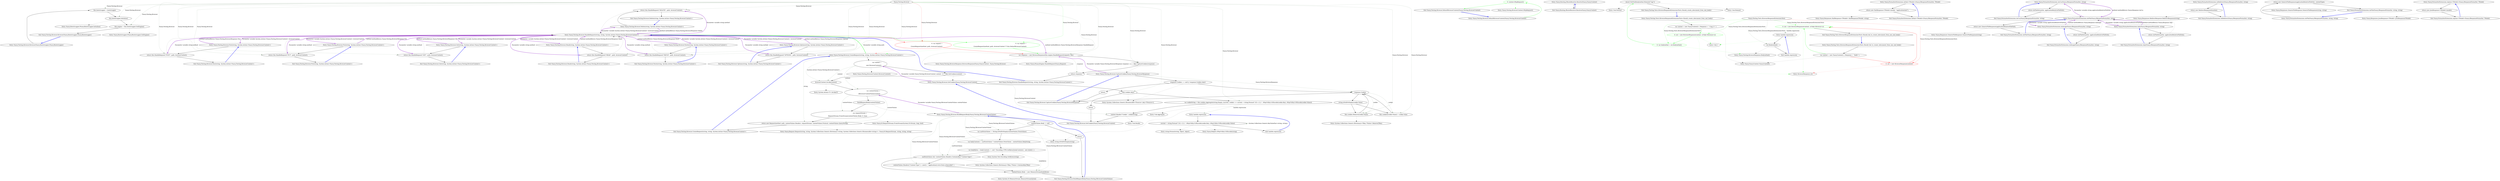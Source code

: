 digraph  {
n86 [label="Nancy.Testing.Browser", span=""];
n0 [cluster="Nancy.Testing.Browser.Browser(Nancy.Bootstrapper.INancyBootstrapper)", label="Entry Nancy.Testing.Browser.Browser(Nancy.Bootstrapper.INancyBootstrapper)", span="26-26"];
n1 [cluster="Nancy.Testing.Browser.Browser(Nancy.Bootstrapper.INancyBootstrapper)", label="this.bootstrapper = bootstrapper", span="28-28"];
n2 [cluster="Nancy.Testing.Browser.Browser(Nancy.Bootstrapper.INancyBootstrapper)", label="this.bootstrapper.Initialise()", span="29-29"];
n3 [cluster="Nancy.Testing.Browser.Browser(Nancy.Bootstrapper.INancyBootstrapper)", label="this.engine = this.bootstrapper.GetEngine()", span="30-30"];
n5 [cluster="Nancy.Bootstrapper.INancyBootstrapper.Initialise()", label="Entry Nancy.Bootstrapper.INancyBootstrapper.Initialise()", span="10-10"];
n4 [cluster="Nancy.Testing.Browser.Browser(Nancy.Bootstrapper.INancyBootstrapper)", label="Exit Nancy.Testing.Browser.Browser(Nancy.Bootstrapper.INancyBootstrapper)", span="26-26"];
n6 [cluster="Nancy.Bootstrapper.INancyBootstrapper.GetEngine()", label="Entry Nancy.Bootstrapper.INancyBootstrapper.GetEngine()", span="16-16"];
n7 [cluster="Nancy.Testing.Browser.Delete(string, System.Action<Nancy.Testing.BrowserContext>)", label="Entry Nancy.Testing.Browser.Delete(string, System.Action<Nancy.Testing.BrowserContext>)", span="39-39"];
n8 [cluster="Nancy.Testing.Browser.Delete(string, System.Action<Nancy.Testing.BrowserContext>)", label="return this.HandleRequest(''DELETE'', path, browserContext);", span="41-41"];
n9 [cluster="Nancy.Testing.Browser.Delete(string, System.Action<Nancy.Testing.BrowserContext>)", label="Exit Nancy.Testing.Browser.Delete(string, System.Action<Nancy.Testing.BrowserContext>)", span="39-39"];
n10 [cluster="Nancy.Testing.Browser.HandleRequest(string, string, System.Action<Nancy.Testing.BrowserContext>)", label="Entry Nancy.Testing.Browser.HandleRequest(string, string, System.Action<Nancy.Testing.BrowserContext>)", span="110-110"];
n11 [cluster="Nancy.Testing.Browser.Get(string, System.Action<Nancy.Testing.BrowserContext>)", label="Entry Nancy.Testing.Browser.Get(string, System.Action<Nancy.Testing.BrowserContext>)", span="50-50"];
n12 [cluster="Nancy.Testing.Browser.Get(string, System.Action<Nancy.Testing.BrowserContext>)", label="return this.HandleRequest(''GET'', path, browserContext);", span="52-52"];
n13 [cluster="Nancy.Testing.Browser.Get(string, System.Action<Nancy.Testing.BrowserContext>)", label="Exit Nancy.Testing.Browser.Get(string, System.Action<Nancy.Testing.BrowserContext>)", span="50-50"];
n14 [cluster="Nancy.Testing.Browser.Head(string, System.Action<Nancy.Testing.BrowserContext>)", label="Entry Nancy.Testing.Browser.Head(string, System.Action<Nancy.Testing.BrowserContext>)", span="61-61"];
n15 [cluster="Nancy.Testing.Browser.Head(string, System.Action<Nancy.Testing.BrowserContext>)", label="return this.HandleRequest(''HEAD'', path, browserContext);", span="63-63"];
n16 [cluster="Nancy.Testing.Browser.Head(string, System.Action<Nancy.Testing.BrowserContext>)", label="Exit Nancy.Testing.Browser.Head(string, System.Action<Nancy.Testing.BrowserContext>)", span="61-61"];
n17 [cluster="Nancy.Testing.Browser.Options(string, System.Action<Nancy.Testing.BrowserContext>)", label="Entry Nancy.Testing.Browser.Options(string, System.Action<Nancy.Testing.BrowserContext>)", span="72-72"];
n18 [cluster="Nancy.Testing.Browser.Options(string, System.Action<Nancy.Testing.BrowserContext>)", label="return this.HandleRequest(''OPTIONS'', path, browserContext);", span="74-74"];
n19 [cluster="Nancy.Testing.Browser.Options(string, System.Action<Nancy.Testing.BrowserContext>)", label="Exit Nancy.Testing.Browser.Options(string, System.Action<Nancy.Testing.BrowserContext>)", span="72-72"];
n20 [cluster="Nancy.Testing.Browser.Patch(string, System.Action<Nancy.Testing.BrowserContext>)", label="Entry Nancy.Testing.Browser.Patch(string, System.Action<Nancy.Testing.BrowserContext>)", span="83-83"];
n21 [cluster="Nancy.Testing.Browser.Patch(string, System.Action<Nancy.Testing.BrowserContext>)", label="return this.HandleRequest(''PATCH'', path, browserContext);", span="85-85"];
n22 [cluster="Nancy.Testing.Browser.Patch(string, System.Action<Nancy.Testing.BrowserContext>)", label="Exit Nancy.Testing.Browser.Patch(string, System.Action<Nancy.Testing.BrowserContext>)", span="83-83"];
n23 [cluster="Nancy.Testing.Browser.Post(string, System.Action<Nancy.Testing.BrowserContext>)", label="Entry Nancy.Testing.Browser.Post(string, System.Action<Nancy.Testing.BrowserContext>)", span="94-94"];
n24 [cluster="Nancy.Testing.Browser.Post(string, System.Action<Nancy.Testing.BrowserContext>)", label="return this.HandleRequest(''POST'', path, browserContext);", span="96-96"];
n25 [cluster="Nancy.Testing.Browser.Post(string, System.Action<Nancy.Testing.BrowserContext>)", label="Exit Nancy.Testing.Browser.Post(string, System.Action<Nancy.Testing.BrowserContext>)", span="94-94"];
n26 [cluster="Nancy.Testing.Browser.Put(string, System.Action<Nancy.Testing.BrowserContext>)", label="Entry Nancy.Testing.Browser.Put(string, System.Action<Nancy.Testing.BrowserContext>)", span="105-105"];
n27 [cluster="Nancy.Testing.Browser.Put(string, System.Action<Nancy.Testing.BrowserContext>)", label="return this.HandleRequest(''PUT'', path, browserContext);", span="107-107"];
n28 [cluster="Nancy.Testing.Browser.Put(string, System.Action<Nancy.Testing.BrowserContext>)", label="Exit Nancy.Testing.Browser.Put(string, System.Action<Nancy.Testing.BrowserContext>)", span="105-105"];
n29 [cluster="Nancy.Testing.Browser.HandleRequest(string, string, System.Action<Nancy.Testing.BrowserContext>)", color=red, community=0, label="0: var request =\r\n                CreateRequest(method, path, browserContext)", span="112-113"];
n30 [cluster="Nancy.Testing.Browser.HandleRequest(string, string, System.Action<Nancy.Testing.BrowserContext>)", label="var response = new BrowserResponse(this.engine.HandleRequest(request), this)", span="115-115"];
n34 [cluster="Nancy.Testing.Browser.CreateRequest(string, string, System.Action<Nancy.Testing.BrowserContext>)", label="Entry Nancy.Testing.Browser.CreateRequest(string, string, System.Action<Nancy.Testing.BrowserContext>)", span="173-173"];
n31 [cluster="Nancy.Testing.Browser.HandleRequest(string, string, System.Action<Nancy.Testing.BrowserContext>)", label="this.CaptureCookies(response)", span="117-117"];
n35 [cluster="Nancy.Testing.BrowserResponse.BrowserResponse(Nancy.NancyContext, Nancy.Testing.Browser)", label="Entry Nancy.Testing.BrowserResponse.BrowserResponse(Nancy.NancyContext, Nancy.Testing.Browser)", span="22-22"];
n36 [cluster="Nancy.INancyEngine.HandleRequest(Nancy.Request)", label="Entry Nancy.INancyEngine.HandleRequest(Nancy.Request)", span="46-46"];
n32 [cluster="Nancy.Testing.Browser.HandleRequest(string, string, System.Action<Nancy.Testing.BrowserContext>)", label="return response;", span="119-119"];
n37 [cluster="Nancy.Testing.Browser.CaptureCookies(Nancy.Testing.BrowserResponse)", label="Entry Nancy.Testing.Browser.CaptureCookies(Nancy.Testing.BrowserResponse)", span="134-134"];
n33 [cluster="Nancy.Testing.Browser.HandleRequest(string, string, System.Action<Nancy.Testing.BrowserContext>)", label="Exit Nancy.Testing.Browser.HandleRequest(string, string, System.Action<Nancy.Testing.BrowserContext>)", span="110-110"];
n38 [cluster="Nancy.Testing.Browser.SetCookies(Nancy.Testing.BrowserContext)", label="Entry Nancy.Testing.Browser.SetCookies(Nancy.Testing.BrowserContext)", span="122-122"];
n39 [cluster="Nancy.Testing.Browser.SetCookies(Nancy.Testing.BrowserContext)", label="!this.cookies.Any()", span="124-124"];
n42 [cluster="Nancy.Testing.Browser.SetCookies(Nancy.Testing.BrowserContext)", label="context.Header(''Cookie'', cookieString)", span="131-131"];
n40 [cluster="Nancy.Testing.Browser.SetCookies(Nancy.Testing.BrowserContext)", label="return;", span="126-126"];
n41 [cluster="Nancy.Testing.Browser.SetCookies(Nancy.Testing.BrowserContext)", label="var cookieString = this.cookies.Aggregate(string.Empty, (current, cookie) => current + string.Format(''{0}={1};'', HttpUtility.UrlEncode(cookie.Key), HttpUtility.UrlEncode(cookie.Value)))", span="129-129"];
n44 [cluster="System.Collections.Generic.IEnumerable<TSource>.Any<TSource>()", label="Entry System.Collections.Generic.IEnumerable<TSource>.Any<TSource>()", span="0-0"];
n45 [cluster="Unk.Aggregate", label="Entry Unk.Aggregate", span=""];
n47 [cluster="lambda expression", label="Entry lambda expression", span="129-129"];
n43 [cluster="Nancy.Testing.Browser.SetCookies(Nancy.Testing.BrowserContext)", label="Exit Nancy.Testing.Browser.SetCookies(Nancy.Testing.BrowserContext)", span="122-122"];
n46 [cluster="Unk.Header", label="Entry Unk.Header", span=""];
n48 [cluster="lambda expression", label="current + string.Format(''{0}={1};'', HttpUtility.UrlEncode(cookie.Key), HttpUtility.UrlEncode(cookie.Value))", span="129-129"];
n49 [cluster="lambda expression", label="Exit lambda expression", span="129-129"];
n50 [cluster="Nancy.Helpers.HttpUtility.UrlEncode(string)", label="Entry Nancy.Helpers.HttpUtility.UrlEncode(string)", span="373-373"];
n51 [cluster="string.Format(string, object, object)", label="Entry string.Format(string, object, object)", span="0-0"];
n52 [cluster="Nancy.Testing.Browser.CaptureCookies(Nancy.Testing.BrowserResponse)", label="response.Cookies == null || !response.Cookies.Any()", span="136-136"];
n54 [cluster="Nancy.Testing.Browser.CaptureCookies(Nancy.Testing.BrowserResponse)", label="response.Cookies", span="141-141"];
n53 [cluster="Nancy.Testing.Browser.CaptureCookies(Nancy.Testing.BrowserResponse)", label="return;", span="138-138"];
n55 [cluster="Nancy.Testing.Browser.CaptureCookies(Nancy.Testing.BrowserResponse)", label="string.IsNullOrEmpty(cookie.Value)", span="143-143"];
n58 [cluster="Nancy.Testing.Browser.CaptureCookies(Nancy.Testing.BrowserResponse)", label="Exit Nancy.Testing.Browser.CaptureCookies(Nancy.Testing.BrowserResponse)", span="134-134"];
n56 [cluster="Nancy.Testing.Browser.CaptureCookies(Nancy.Testing.BrowserResponse)", label="this.cookies.Remove(cookie.Name)", span="145-145"];
n57 [cluster="Nancy.Testing.Browser.CaptureCookies(Nancy.Testing.BrowserResponse)", label="this.cookies[cookie.Name] = cookie.Value", span="149-149"];
n59 [cluster="string.IsNullOrEmpty(string)", label="Entry string.IsNullOrEmpty(string)", span="0-0"];
n60 [cluster="System.Collections.Generic.IDictionary<TKey, TValue>.Remove(TKey)", label="Entry System.Collections.Generic.IDictionary<TKey, TValue>.Remove(TKey)", span="0-0"];
n61 [cluster="Nancy.Testing.Browser.BuildRequestBody(Nancy.Testing.IBrowserContextValues)", label="Entry Nancy.Testing.Browser.BuildRequestBody(Nancy.Testing.IBrowserContextValues)", span="154-154"];
n62 [cluster="Nancy.Testing.Browser.BuildRequestBody(Nancy.Testing.IBrowserContextValues)", label="contextValues.Body != null", span="156-156"];
n64 [cluster="Nancy.Testing.Browser.BuildRequestBody(Nancy.Testing.IBrowserContextValues)", label="var useFormValues = !String.IsNullOrEmpty(contextValues.FormValues)", span="161-161"];
n65 [cluster="Nancy.Testing.Browser.BuildRequestBody(Nancy.Testing.IBrowserContextValues)", label="var bodyContents = useFormValues ? contextValues.FormValues : contextValues.BodyString", span="162-162"];
n67 [cluster="Nancy.Testing.Browser.BuildRequestBody(Nancy.Testing.IBrowserContextValues)", label="useFormValues && !contextValues.Headers.ContainsKey(''Content-Type'')", span="165-165"];
n68 [cluster="Nancy.Testing.Browser.BuildRequestBody(Nancy.Testing.IBrowserContextValues)", label="contextValues.Headers[''Content-Type''] = new[] { ''application/x-www-form-urlencoded'' }", span="167-167"];
n69 [cluster="Nancy.Testing.Browser.BuildRequestBody(Nancy.Testing.IBrowserContextValues)", label="contextValues.Body = new MemoryStream(bodyBytes)", span="170-170"];
n63 [cluster="Nancy.Testing.Browser.BuildRequestBody(Nancy.Testing.IBrowserContextValues)", label="return;", span="158-158"];
n66 [cluster="Nancy.Testing.Browser.BuildRequestBody(Nancy.Testing.IBrowserContextValues)", label="var bodyBytes = bodyContents != null ? Encoding.UTF8.GetBytes(bodyContents) : new byte[] { }", span="163-163"];
n71 [cluster="System.Text.Encoding.GetBytes(string)", label="Entry System.Text.Encoding.GetBytes(string)", span="0-0"];
n72 [cluster="System.Collections.Generic.IDictionary<TKey, TValue>.ContainsKey(TKey)", label="Entry System.Collections.Generic.IDictionary<TKey, TValue>.ContainsKey(TKey)", span="0-0"];
n70 [cluster="Nancy.Testing.Browser.BuildRequestBody(Nancy.Testing.IBrowserContextValues)", label="Exit Nancy.Testing.Browser.BuildRequestBody(Nancy.Testing.IBrowserContextValues)", span="154-154"];
n73 [cluster="System.IO.MemoryStream.MemoryStream(byte[])", label="Entry System.IO.MemoryStream.MemoryStream(byte[])", span="0-0"];
n74 [cluster="Nancy.Testing.Browser.CreateRequest(string, string, System.Action<Nancy.Testing.BrowserContext>)", label="var context =\r\n                new BrowserContext()", span="175-176"];
n76 [cluster="Nancy.Testing.Browser.CreateRequest(string, string, System.Action<Nancy.Testing.BrowserContext>)", label="browserContext.Invoke(context)", span="180-180"];
n80 [cluster="Nancy.Testing.Browser.CreateRequest(string, string, System.Action<Nancy.Testing.BrowserContext>)", label="return new Request(method, path, contextValues.Headers, requestStream, contextValues.Protocol, contextValues.QueryString);", span="190-190"];
n75 [cluster="Nancy.Testing.Browser.CreateRequest(string, string, System.Action<Nancy.Testing.BrowserContext>)", label="this.SetCookies(context)", span="178-178"];
n82 [cluster="Nancy.Testing.BrowserContext.BrowserContext()", label="Entry Nancy.Testing.BrowserContext.BrowserContext()", span="14-14"];
n77 [cluster="Nancy.Testing.Browser.CreateRequest(string, string, System.Action<Nancy.Testing.BrowserContext>)", label="var contextValues =\r\n                (IBrowserContextValues)context", span="182-183"];
n83 [cluster="System.Action<T>.Invoke(T)", label="Entry System.Action<T>.Invoke(T)", span="0-0"];
n78 [cluster="Nancy.Testing.Browser.CreateRequest(string, string, System.Action<Nancy.Testing.BrowserContext>)", label="BuildRequestBody(contextValues)", span="185-185"];
n79 [cluster="Nancy.Testing.Browser.CreateRequest(string, string, System.Action<Nancy.Testing.BrowserContext>)", label="var requestStream =\r\n                RequestStream.FromStream(contextValues.Body, 0, true)", span="187-188"];
n84 [cluster="Nancy.IO.RequestStream.FromStream(System.IO.Stream, long, bool)", label="Entry Nancy.IO.RequestStream.FromStream(System.IO.Stream, long, bool)", span="224-224"];
n81 [cluster="Nancy.Testing.Browser.CreateRequest(string, string, System.Action<Nancy.Testing.BrowserContext>)", label="Exit Nancy.Testing.Browser.CreateRequest(string, string, System.Action<Nancy.Testing.BrowserContext>)", span="173-173"];
n85 [cluster="Nancy.Request.Request(string, string, System.Collections.Generic.IDictionary<string, System.Collections.Generic.IEnumerable<string>>, Nancy.IO.RequestStream, string, string, string)", label="Entry Nancy.Request.Request(string, string, System.Collections.Generic.IDictionary<string, System.Collections.Generic.IEnumerable<string>>, Nancy.IO.RequestStream, string, string, string)", span="41-41"];
d29 [cluster="Nancy.Testing.Browser.HandleRequest(string, string, System.Action<Nancy.Testing.BrowserContext>)", color=green, community=0, label="0: var request =\r\n                CreateRequest(method, path, browserContext ?? this.DefaultBrowserContext)", span="112-113"];
d39 [cluster="Nancy.Testing.Browser.DefaultBrowserContext(Nancy.Testing.BrowserContext)", color=green, community=0, label="0: context.HttpRequest()", span="124-124"];
d38 [cluster="Nancy.Testing.Browser.DefaultBrowserContext(Nancy.Testing.BrowserContext)", label="Entry Nancy.Testing.Browser.DefaultBrowserContext(Nancy.Testing.BrowserContext)", span="122-122"];
d40 [cluster="Nancy.Testing.Browser.DefaultBrowserContext(Nancy.Testing.BrowserContext)", label="Exit Nancy.Testing.Browser.DefaultBrowserContext(Nancy.Testing.BrowserContext)", span="122-122"];
d41 [cluster="Nancy.Testing.BrowserContext.HttpRequest()", label="Entry Nancy.Testing.BrowserContext.HttpRequest()", span="116-116"];
m0_0 [cluster="Nancy.Routing.IRouteResolver.Resolve(Nancy.NancyContext)", file="BrowserFixture.cs", label="Entry Nancy.Routing.IRouteResolver.Resolve(Nancy.NancyContext)", span="15-15"];
m0_1 [cluster="Nancy.Routing.IRouteResolver.Resolve(Nancy.NancyContext)", file="BrowserFixture.cs", label="Exit Nancy.Routing.IRouteResolver.Resolve(Nancy.NancyContext)", span="15-15"];
m1_10 [cluster="Unk.NotNull", file="BrowserResponseExtensionsTests.cs", label="Entry Unk.NotNull", span=""];
m1_16 [cluster="Unk.>", file="BrowserResponseExtensionsTests.cs", label="Entry Unk.>", span=""];
m1_9 [cluster="Unk.Element", file="BrowserResponseExtensionsTests.cs", label="Entry Unk.Element", span=""];
m1_8 [cluster="Nancy.Testing.BrowserResponse.BodyAsXml()", file="BrowserResponseExtensionsTests.cs", label="Entry Nancy.Testing.BrowserResponse.BodyAsXml()", span="30-30"];
m1_0 [cluster="Nancy.Testing.Tests.BrowserResponseExtensionsTests.Should_create_xdocument_from_xml_body()", file="BrowserResponseExtensionsTests.cs", label="Entry Nancy.Testing.Tests.BrowserResponseExtensionsTests.Should_create_xdocument_from_xml_body()", span="10-10"];
m1_1 [cluster="Nancy.Testing.Tests.BrowserResponseExtensionsTests.Should_create_xdocument_from_xml_body()", file="BrowserResponseExtensionsTests.cs", label="var context = new NancyContext() { Response = ''<tag />'' }", span="12-12"];
m1_2 [cluster="Nancy.Testing.Tests.BrowserResponseExtensionsTests.Should_create_xdocument_from_xml_body()", color=green, community=0, file="BrowserResponseExtensionsTests.cs", label="0: sut = new BrowserResponse(context, A.Fake<Browser>())", span="14-14"];
m1_3 [cluster="Nancy.Testing.Tests.BrowserResponseExtensionsTests.Should_create_xdocument_from_xml_body()", color=green, community=0, file="BrowserResponseExtensionsTests.cs", label="0: var bodyAsXml = sut.BodyAsXml()", span="15-15"];
m1_4 [cluster="Nancy.Testing.Tests.BrowserResponseExtensionsTests.Should_create_xdocument_from_xml_body()", file="BrowserResponseExtensionsTests.cs", label="Assert.NotNull(bodyAsXml.Element(''tag''))", span="15-15"];
m1_5 [cluster="Nancy.Testing.Tests.BrowserResponseExtensionsTests.Should_create_xdocument_from_xml_body()", file="BrowserResponseExtensionsTests.cs", label="Exit Nancy.Testing.Tests.BrowserResponseExtensionsTests.Should_create_xdocument_from_xml_body()", span="10-10"];
m1_6 [cluster="Nancy.NancyContext.NancyContext()", file="BrowserResponseExtensionsTests.cs", label="Entry Nancy.NancyContext.NancyContext()", span="16-16"];
m1_7 [cluster="BrowserResponse.cstr", file="BrowserResponseExtensionsTests.cs", label="Entry BrowserResponse.cstr", span=""];
m1_17 [cluster="lambda expression", file="BrowserResponseExtensionsTests.cs", label="Entry lambda expression", span="24-24"];
m1_18 [cluster="lambda expression", file="BrowserResponseExtensionsTests.cs", label="sut.BodyAsXml()", span="24-24"];
m1_19 [cluster="lambda expression", file="BrowserResponseExtensionsTests.cs", label="Exit lambda expression", span="24-24"];
m1_11 [cluster="Nancy.Testing.Tests.BrowserResponseExtensionsTests.Should_fail_to_create_xdocument_from_non_xml_body()", file="BrowserResponseExtensionsTests.cs", label="Entry Nancy.Testing.Tests.BrowserResponseExtensionsTests.Should_fail_to_create_xdocument_from_non_xml_body()", span="19-19"];
m1_12 [cluster="Nancy.Testing.Tests.BrowserResponseExtensionsTests.Should_fail_to_create_xdocument_from_non_xml_body()", file="BrowserResponseExtensionsTests.cs", label="var context = new NancyContext() { Response = ''hello'' }", span="21-21"];
m1_13 [cluster="Nancy.Testing.Tests.BrowserResponseExtensionsTests.Should_fail_to_create_xdocument_from_non_xml_body()", color=red, community=0, file="BrowserResponseExtensionsTests.cs", label="0: sut = new BrowserResponse(context)", span="22-22"];
m1_14 [cluster="Nancy.Testing.Tests.BrowserResponseExtensionsTests.Should_fail_to_create_xdocument_from_non_xml_body()", color=green, community=0, file="BrowserResponseExtensionsTests.cs", label="0: sut = new BrowserResponse(context, A.Fake<Browser>())", span="24-24"];
m1_15 [cluster="Nancy.Testing.Tests.BrowserResponseExtensionsTests.Should_fail_to_create_xdocument_from_non_xml_body()", file="BrowserResponseExtensionsTests.cs", label="Exit Nancy.Testing.Tests.BrowserResponseExtensionsTests.Should_fail_to_create_xdocument_from_non_xml_body()", span="19-19"];
m1_20 [file="BrowserResponseExtensionsTests.cs", label="Nancy.Testing.Tests.BrowserResponseExtensionsTests", span=""];
m2_25 [cluster="Nancy.FormatterExtensions.AsXml<TModel>(Nancy.IResponseFormatter, TModel)", file="FormatterExtensions.cs", label="Entry Nancy.FormatterExtensions.AsXml<TModel>(Nancy.IResponseFormatter, TModel)", span="41-41"];
m2_26 [cluster="Nancy.FormatterExtensions.AsXml<TModel>(Nancy.IResponseFormatter, TModel)", file="FormatterExtensions.cs", label="return new XmlResponse<TModel>(model, ''application/xml'');", span="43-43"];
m2_27 [cluster="Nancy.FormatterExtensions.AsXml<TModel>(Nancy.IResponseFormatter, TModel)", file="FormatterExtensions.cs", label="Exit Nancy.FormatterExtensions.AsXml<TModel>(Nancy.IResponseFormatter, TModel)", span="41-41"];
m2_8 [cluster="Nancy.FormatterExtensions.AsCss(Nancy.IResponseFormatter, string)", file="FormatterExtensions.cs", label="Entry Nancy.FormatterExtensions.AsCss(Nancy.IResponseFormatter, string)", span="16-16"];
m2_9 [cluster="Nancy.FormatterExtensions.AsCss(Nancy.IResponseFormatter, string)", file="FormatterExtensions.cs", label="return AsFile(formatter, applicationRelativeFilePath);", span="18-18"];
m2_10 [cluster="Nancy.FormatterExtensions.AsCss(Nancy.IResponseFormatter, string)", file="FormatterExtensions.cs", label="Exit Nancy.FormatterExtensions.AsCss(Nancy.IResponseFormatter, string)", span="16-16"];
m2_4 [cluster="Nancy.FormatterExtensions.AsFile(Nancy.IResponseFormatter, string)", file="FormatterExtensions.cs", label="Entry Nancy.FormatterExtensions.AsFile(Nancy.IResponseFormatter, string)", span="11-11"];
m2_5 [cluster="Nancy.FormatterExtensions.AsFile(Nancy.IResponseFormatter, string)", file="FormatterExtensions.cs", label="return new GenericFileResponse(applicationRelativeFilePath);", span="13-13"];
m2_6 [cluster="Nancy.FormatterExtensions.AsFile(Nancy.IResponseFormatter, string)", file="FormatterExtensions.cs", label="Exit Nancy.FormatterExtensions.AsFile(Nancy.IResponseFormatter, string)", span="11-11"];
m2_28 [cluster="Nancy.Responses.XmlResponse<TModel>.XmlResponse(TModel, string)", file="FormatterExtensions.cs", label="Entry Nancy.Responses.XmlResponse<TModel>.XmlResponse(TModel, string)", span="8-8"];
m2_21 [cluster="Nancy.FormatterExtensions.AsRedirect(Nancy.IResponseFormatter, string)", file="FormatterExtensions.cs", label="Entry Nancy.FormatterExtensions.AsRedirect(Nancy.IResponseFormatter, string)", span="36-36"];
m2_22 [cluster="Nancy.FormatterExtensions.AsRedirect(Nancy.IResponseFormatter, string)", file="FormatterExtensions.cs", label="return new RedirectResponse(location);", span="38-38"];
m2_23 [cluster="Nancy.FormatterExtensions.AsRedirect(Nancy.IResponseFormatter, string)", file="FormatterExtensions.cs", label="Exit Nancy.FormatterExtensions.AsRedirect(Nancy.IResponseFormatter, string)", span="36-36"];
m2_3 [cluster="Nancy.Responses.GenericFileResponse.GenericFileResponse(string, string)", file="FormatterExtensions.cs", label="Entry Nancy.Responses.GenericFileResponse.GenericFileResponse(string, string)", span="30-30"];
m2_17 [cluster="Nancy.FormatterExtensions.AsJson<TModel>(Nancy.IResponseFormatter, TModel)", file="FormatterExtensions.cs", label="Entry Nancy.FormatterExtensions.AsJson<TModel>(Nancy.IResponseFormatter, TModel)", span="31-31"];
m2_18 [cluster="Nancy.FormatterExtensions.AsJson<TModel>(Nancy.IResponseFormatter, TModel)", file="FormatterExtensions.cs", label="return new JsonResponse<TModel>(model);", span="33-33"];
m2_19 [cluster="Nancy.FormatterExtensions.AsJson<TModel>(Nancy.IResponseFormatter, TModel)", file="FormatterExtensions.cs", label="Exit Nancy.FormatterExtensions.AsJson<TModel>(Nancy.IResponseFormatter, TModel)", span="31-31"];
m2_0 [cluster="Nancy.FormatterExtensions.AsFile(Nancy.IResponseFormatter, string, string)", file="FormatterExtensions.cs", label="Entry Nancy.FormatterExtensions.AsFile(Nancy.IResponseFormatter, string, string)", span="6-6"];
m2_1 [cluster="Nancy.FormatterExtensions.AsFile(Nancy.IResponseFormatter, string, string)", file="FormatterExtensions.cs", label="return new GenericFileResponse(applicationRelativeFilePath, contentType);", span="8-8"];
m2_2 [cluster="Nancy.FormatterExtensions.AsFile(Nancy.IResponseFormatter, string, string)", file="FormatterExtensions.cs", label="Exit Nancy.FormatterExtensions.AsFile(Nancy.IResponseFormatter, string, string)", span="6-6"];
m2_20 [cluster="Nancy.Responses.JsonResponse<TModel>.JsonResponse(TModel)", file="FormatterExtensions.cs", label="Entry Nancy.Responses.JsonResponse<TModel>.JsonResponse(TModel)", span="8-8"];
m2_11 [cluster="Nancy.FormatterExtensions.AsImage(Nancy.IResponseFormatter, string)", file="FormatterExtensions.cs", label="Entry Nancy.FormatterExtensions.AsImage(Nancy.IResponseFormatter, string)", span="21-21"];
m2_12 [cluster="Nancy.FormatterExtensions.AsImage(Nancy.IResponseFormatter, string)", file="FormatterExtensions.cs", label="return AsFile(formatter, applicationRelativeFilePath);", span="23-23"];
m2_13 [cluster="Nancy.FormatterExtensions.AsImage(Nancy.IResponseFormatter, string)", file="FormatterExtensions.cs", label="Exit Nancy.FormatterExtensions.AsImage(Nancy.IResponseFormatter, string)", span="21-21"];
m2_7 [cluster="Nancy.Responses.GenericFileResponse.GenericFileResponse(string)", file="FormatterExtensions.cs", label="Entry Nancy.Responses.GenericFileResponse.GenericFileResponse(string)", span="19-19"];
m2_24 [cluster="Nancy.Responses.RedirectResponse.RedirectResponse(string)", file="FormatterExtensions.cs", label="Entry Nancy.Responses.RedirectResponse.RedirectResponse(string)", span="15-15"];
m2_14 [cluster="Nancy.FormatterExtensions.AsJs(Nancy.IResponseFormatter, string)", file="FormatterExtensions.cs", label="Entry Nancy.FormatterExtensions.AsJs(Nancy.IResponseFormatter, string)", span="26-26"];
m2_15 [cluster="Nancy.FormatterExtensions.AsJs(Nancy.IResponseFormatter, string)", file="FormatterExtensions.cs", label="return AsFile(formatter, applicationRelativeFilePath);", span="28-28"];
m2_16 [cluster="Nancy.FormatterExtensions.AsJs(Nancy.IResponseFormatter, string)", file="FormatterExtensions.cs", label="Exit Nancy.FormatterExtensions.AsJs(Nancy.IResponseFormatter, string)", span="26-26"];
n86 -> n1  [color=darkseagreen4, key=1, label="Nancy.Testing.Browser", style=dashed];
n86 -> n2  [color=darkseagreen4, key=1, label="Nancy.Testing.Browser", style=dashed];
n86 -> n3  [color=darkseagreen4, key=1, label="Nancy.Testing.Browser", style=dashed];
n86 -> n8  [color=darkseagreen4, key=1, label="Nancy.Testing.Browser", style=dashed];
n86 -> n12  [color=darkseagreen4, key=1, label="Nancy.Testing.Browser", style=dashed];
n86 -> n15  [color=darkseagreen4, key=1, label="Nancy.Testing.Browser", style=dashed];
n86 -> n18  [color=darkseagreen4, key=1, label="Nancy.Testing.Browser", style=dashed];
n86 -> n21  [color=darkseagreen4, key=1, label="Nancy.Testing.Browser", style=dashed];
n86 -> n24  [color=darkseagreen4, key=1, label="Nancy.Testing.Browser", style=dashed];
n86 -> n27  [color=darkseagreen4, key=1, label="Nancy.Testing.Browser", style=dashed];
n86 -> n29  [color=red, key=1, label="Nancy.Testing.Browser", style=dashed];
n86 -> n30  [color=darkseagreen4, key=1, label="Nancy.Testing.Browser", style=dashed];
n86 -> n31  [color=darkseagreen4, key=1, label="Nancy.Testing.Browser", style=dashed];
n86 -> n39  [color=darkseagreen4, key=1, label="Nancy.Testing.Browser", style=dashed];
n86 -> n41  [color=darkseagreen4, key=1, label="Nancy.Testing.Browser", style=dashed];
n86 -> n56  [color=darkseagreen4, key=1, label="Nancy.Testing.Browser", style=dashed];
n86 -> n57  [color=darkseagreen4, key=1, label="Nancy.Testing.Browser", style=dashed];
n86 -> n75  [color=darkseagreen4, key=1, label="Nancy.Testing.Browser", style=dashed];
n86 -> d29  [color=green, key=1, label="Nancy.Testing.Browser", style=dashed];
n0 -> n1  [key=0, style=solid];
n1 -> n2  [key=0, style=solid];
n2 -> n3  [key=0, style=solid];
n2 -> n5  [key=2, style=dotted];
n3 -> n4  [key=0, style=solid];
n3 -> n6  [key=2, style=dotted];
n4 -> n0  [color=blue, key=0, style=bold];
n7 -> n8  [key=0, style=solid];
n7 -> n10  [color=darkorchid, key=3, label="method methodReturn Nancy.Testing.BrowserResponse Delete", style=bold];
n8 -> n9  [key=0, style=solid];
n8 -> n10  [key=2, style=dotted];
n9 -> n7  [color=blue, key=0, style=bold];
n10 -> n29  [color=red, key=0, style=solid];
n10 -> n8  [color=darkorchid, key=3, label="Parameter variable string method", style=bold];
n10 -> n12  [color=darkorchid, key=3, label="Parameter variable string method", style=bold];
n10 -> n15  [color=darkorchid, key=3, label="Parameter variable string method", style=bold];
n10 -> n18  [color=darkorchid, key=3, label="Parameter variable string method", style=bold];
n10 -> n21  [color=darkorchid, key=3, label="Parameter variable string method", style=bold];
n10 -> n24  [color=darkorchid, key=3, label="Parameter variable string method", style=bold];
n10 -> n27  [color=darkorchid, key=3, label="Parameter variable string method", style=bold];
n10 -> n7  [color=darkorchid, key=3, label="Parameter variable System.Action<Nancy.Testing.BrowserContext> browserContext", style=bold];
n10 -> n11  [color=darkorchid, key=3, label="Parameter variable System.Action<Nancy.Testing.BrowserContext> browserContext", style=bold];
n10 -> n14  [color=darkorchid, key=3, label="Parameter variable System.Action<Nancy.Testing.BrowserContext> browserContext", style=bold];
n10 -> n17  [color=darkorchid, key=3, label="Parameter variable System.Action<Nancy.Testing.BrowserContext> browserContext", style=bold];
n10 -> n20  [color=darkorchid, key=3, label="Parameter variable System.Action<Nancy.Testing.BrowserContext> browserContext", style=bold];
n10 -> n23  [color=darkorchid, key=3, label="Parameter variable System.Action<Nancy.Testing.BrowserContext> browserContext", style=bold];
n10 -> n26  [color=darkorchid, key=3, label="Parameter variable System.Action<Nancy.Testing.BrowserContext> browserContext", style=bold];
n10 -> n30  [color=darkorchid, key=3, label="method methodReturn Nancy.Testing.BrowserResponse HandleRequest", style=bold];
n10 -> d29  [color=green, key=0, style=solid];
n11 -> n12  [key=0, style=solid];
n11 -> n10  [color=darkorchid, key=3, label="method methodReturn Nancy.Testing.BrowserResponse Get", style=bold];
n12 -> n13  [key=0, style=solid];
n12 -> n10  [key=2, style=dotted];
n13 -> n11  [color=blue, key=0, style=bold];
n14 -> n15  [key=0, style=solid];
n14 -> n10  [color=darkorchid, key=3, label="method methodReturn Nancy.Testing.BrowserResponse Head", style=bold];
n15 -> n16  [key=0, style=solid];
n15 -> n10  [key=2, style=dotted];
n16 -> n14  [color=blue, key=0, style=bold];
n17 -> n18  [key=0, style=solid];
n17 -> n10  [color=darkorchid, key=3, label="method methodReturn Nancy.Testing.BrowserResponse Options", style=bold];
n18 -> n19  [key=0, style=solid];
n18 -> n10  [key=2, style=dotted];
n19 -> n17  [color=blue, key=0, style=bold];
n20 -> n21  [key=0, style=solid];
n20 -> n10  [color=darkorchid, key=3, label="method methodReturn Nancy.Testing.BrowserResponse Patch", style=bold];
n21 -> n22  [key=0, style=solid];
n21 -> n10  [key=2, style=dotted];
n22 -> n20  [color=blue, key=0, style=bold];
n23 -> n24  [key=0, style=solid];
n23 -> n10  [color=darkorchid, key=3, label="method methodReturn Nancy.Testing.BrowserResponse Post", style=bold];
n24 -> n25  [key=0, style=solid];
n24 -> n10  [key=2, style=dotted];
n25 -> n23  [color=blue, key=0, style=bold];
n26 -> n27  [key=0, style=solid];
n26 -> n10  [color=darkorchid, key=3, label="method methodReturn Nancy.Testing.BrowserResponse Put", style=bold];
n27 -> n28  [key=0, style=solid];
n27 -> n10  [key=2, style=dotted];
n28 -> n26  [color=blue, key=0, style=bold];
n29 -> n30  [color=red, key=0, style=solid];
n29 -> n34  [color=red, key=2, style=dotted];
n30 -> n31  [key=0, style=solid];
n30 -> n35  [key=2, style=dotted];
n30 -> n36  [key=2, style=dotted];
n30 -> n32  [color=darkseagreen4, key=1, label=response, style=dashed];
n34 -> n74  [key=0, style=solid];
n34 -> n76  [color=darkseagreen4, key=1, label="System.Action<Nancy.Testing.BrowserContext>", style=dashed];
n34 -> n80  [color=darkseagreen4, key=1, label=string, style=dashed];
n34 -> n10  [color=green, key=3, label="Parameter variable string path", style=bold];
n31 -> n32  [key=0, style=solid];
n31 -> n37  [key=2, style=dotted];
n32 -> n33  [key=0, style=solid];
n37 -> n52  [key=0, style=solid];
n37 -> n54  [color=darkseagreen4, key=1, label="Nancy.Testing.BrowserResponse", style=dashed];
n37 -> n30  [color=darkorchid, key=3, label="Parameter variable Nancy.Testing.BrowserResponse response", style=bold];
n33 -> n10  [color=blue, key=0, style=bold];
n38 -> n39  [key=0, style=solid];
n38 -> n42  [color=darkseagreen4, key=1, label="Nancy.Testing.BrowserContext", style=dashed];
n38 -> n74  [color=darkorchid, key=3, label="Parameter variable Nancy.Testing.BrowserContext context", style=bold];
n39 -> n40  [key=0, style=solid];
n39 -> n41  [key=0, style=solid];
n39 -> n44  [key=2, style=dotted];
n42 -> n43  [key=0, style=solid];
n42 -> n46  [key=2, style=dotted];
n40 -> n43  [key=0, style=solid];
n41 -> n42  [key=0, style=solid];
n41 -> n45  [key=2, style=dotted];
n41 -> n47  [color=darkseagreen4, key=1, label="lambda expression", style=dashed];
n47 -> n48  [key=0, style=solid];
n43 -> n38  [color=blue, key=0, style=bold];
n48 -> n49  [key=0, style=solid];
n48 -> n50  [key=2, style=dotted];
n48 -> n51  [key=2, style=dotted];
n48 -> n48  [color=darkseagreen4, key=1, label="System.Collections.Generic.KeyValuePair<string, string>", style=dashed];
n49 -> n47  [color=blue, key=0, style=bold];
n52 -> n53  [key=0, style=solid];
n52 -> n54  [key=0, style=solid];
n52 -> n44  [key=2, style=dotted];
n54 -> n55  [key=0, style=solid];
n54 -> n58  [key=0, style=solid];
n54 -> n56  [color=darkseagreen4, key=1, label=cookie, style=dashed];
n54 -> n57  [color=darkseagreen4, key=1, label=cookie, style=dashed];
n53 -> n58  [key=0, style=solid];
n55 -> n56  [key=0, style=solid];
n55 -> n57  [key=0, style=solid];
n55 -> n59  [key=2, style=dotted];
n58 -> n37  [color=blue, key=0, style=bold];
n56 -> n54  [key=0, style=solid];
n56 -> n60  [key=2, style=dotted];
n57 -> n54  [key=0, style=solid];
n61 -> n62  [key=0, style=solid];
n61 -> n64  [color=darkseagreen4, key=1, label="Nancy.Testing.IBrowserContextValues", style=dashed];
n61 -> n65  [color=darkseagreen4, key=1, label="Nancy.Testing.IBrowserContextValues", style=dashed];
n61 -> n67  [color=darkseagreen4, key=1, label="Nancy.Testing.IBrowserContextValues", style=dashed];
n61 -> n68  [color=darkseagreen4, key=1, label="Nancy.Testing.IBrowserContextValues", style=dashed];
n61 -> n69  [color=darkseagreen4, key=1, label="Nancy.Testing.IBrowserContextValues", style=dashed];
n61 -> n77  [color=darkorchid, key=3, label="Parameter variable Nancy.Testing.IBrowserContextValues contextValues", style=bold];
n62 -> n63  [key=0, style=solid];
n62 -> n64  [key=0, style=solid];
n64 -> n65  [key=0, style=solid];
n64 -> n59  [key=2, style=dotted];
n64 -> n67  [color=darkseagreen4, key=1, label=useFormValues, style=dashed];
n65 -> n66  [key=0, style=solid];
n67 -> n68  [key=0, style=solid];
n67 -> n69  [key=0, style=solid];
n67 -> n72  [key=2, style=dotted];
n68 -> n69  [key=0, style=solid];
n69 -> n70  [key=0, style=solid];
n69 -> n73  [key=2, style=dotted];
n63 -> n70  [key=0, style=solid];
n66 -> n67  [key=0, style=solid];
n66 -> n71  [key=2, style=dotted];
n66 -> n69  [color=darkseagreen4, key=1, label=bodyBytes, style=dashed];
n70 -> n61  [color=blue, key=0, style=bold];
n74 -> n75  [key=0, style=solid];
n74 -> n82  [key=2, style=dotted];
n74 -> n76  [color=darkseagreen4, key=1, label=context, style=dashed];
n74 -> n77  [color=darkseagreen4, key=1, label=context, style=dashed];
n76 -> n77  [key=0, style=solid];
n76 -> n83  [key=2, style=dotted];
n80 -> n81  [key=0, style=solid];
n80 -> n85  [key=2, style=dotted];
n75 -> n76  [key=0, style=solid];
n75 -> n38  [key=2, style=dotted];
n77 -> n78  [key=0, style=solid];
n77 -> n79  [color=darkseagreen4, key=1, label=contextValues, style=dashed];
n77 -> n80  [color=darkseagreen4, key=1, label=contextValues, style=dashed];
n78 -> n79  [key=0, style=solid];
n78 -> n61  [key=2, style=dotted];
n79 -> n80  [key=0, style=solid];
n79 -> n84  [key=2, style=dotted];
n81 -> n34  [color=blue, key=0, style=bold];
d29 -> n30  [color=green, key=0, style=solid];
d29 -> n34  [color=green, key=2, style=dotted];
d39 -> d40  [color=green, key=0, style=solid];
d39 -> d41  [color=green, key=2, style=dotted];
d38 -> d39  [color=green, key=0, style=solid];
d40 -> d38  [color=blue, key=0, style=bold];
m0_0 -> m0_1  [key=0, style=solid];
m0_1 -> m0_0  [color=blue, key=0, style=bold];
m1_0 -> m1_1  [key=0, style=solid];
m1_1 -> m1_2  [color=green, key=0, style=solid];
m1_1 -> m1_6  [key=2, style=dotted];
m1_2 -> m1_3  [color=green, key=0, style=solid];
m1_2 -> m1_7  [color=green, key=2, style=dotted];
m1_2 -> m1_16  [color=green, key=2, style=dotted];
m1_3 -> m1_4  [color=green, key=0, style=solid];
m1_3 -> m1_8  [color=green, key=2, style=dotted];
m1_4 -> m1_5  [key=0, style=solid];
m1_4 -> m1_9  [key=2, style=dotted];
m1_4 -> m1_10  [key=2, style=dotted];
m1_5 -> m1_0  [color=blue, key=0, style=bold];
m1_17 -> m1_18  [key=0, style=solid];
m1_18 -> m1_19  [key=0, style=solid];
m1_18 -> m1_8  [key=2, style=dotted];
m1_19 -> m1_17  [color=blue, key=0, style=bold];
m1_11 -> m1_12  [key=0, style=solid];
m1_12 -> m1_13  [color=red, key=0, style=solid];
m1_12 -> m1_6  [key=2, style=dotted];
m1_12 -> m1_14  [color=green, key=0, style=solid];
m1_13 -> m1_14  [color=red, key=0, style=solid];
m1_13 -> m1_7  [color=red, key=2, style=dotted];
m1_14 -> m1_15  [key=0, style=solid];
m1_14 -> m1_16  [color=green, key=2, style=dotted];
m1_14 -> m1_17  [color=darkseagreen4, key=1, label="lambda expression", style=dashed];
m1_14 -> m1_14  [color=green, key=0, style=solid];
m1_14 -> m1_7  [color=green, key=2, style=dotted];
m1_15 -> m1_11  [color=blue, key=0, style=bold];
m1_20 -> m1_2  [color=green, key=1, label="Nancy.Testing.Tests.BrowserResponseExtensionsTests", style=dashed];
m1_20 -> m1_3  [color=green, key=1, label="Nancy.Testing.Tests.BrowserResponseExtensionsTests", style=dashed];
m1_20 -> m1_13  [color=red, key=1, label="Nancy.Testing.Tests.BrowserResponseExtensionsTests", style=dashed];
m1_20 -> m1_14  [color=green, key=1, label="Nancy.Testing.Tests.BrowserResponseExtensionsTests", style=dashed];
m1_20 -> m1_18  [color=darkseagreen4, key=1, label="Nancy.Testing.Tests.BrowserResponseExtensionsTests", style=dashed];
m2_25 -> m2_26  [key=0, style=solid];
m2_26 -> m2_27  [key=0, style=solid];
m2_26 -> m2_28  [key=2, style=dotted];
m2_27 -> m2_25  [color=blue, key=0, style=bold];
m2_8 -> m2_9  [key=0, style=solid];
m2_8 -> m2_4  [color=darkorchid, key=3, label="method methodReturn Nancy.Response AsCss", style=bold];
m2_9 -> m2_10  [key=0, style=solid];
m2_9 -> m2_4  [key=2, style=dotted];
m2_10 -> m2_8  [color=blue, key=0, style=bold];
m2_4 -> m2_5  [key=0, style=solid];
m2_4 -> m2_8  [color=darkorchid, key=3, label="Parameter variable string applicationRelativeFilePath", style=bold];
m2_4 -> m2_11  [color=darkorchid, key=3, label="Parameter variable string applicationRelativeFilePath", style=bold];
m2_4 -> m2_14  [color=darkorchid, key=3, label="Parameter variable string applicationRelativeFilePath", style=bold];
m2_5 -> m2_6  [key=0, style=solid];
m2_5 -> m2_7  [key=2, style=dotted];
m2_6 -> m2_4  [color=blue, key=0, style=bold];
m2_21 -> m2_22  [key=0, style=solid];
m2_22 -> m2_23  [key=0, style=solid];
m2_22 -> m2_24  [key=2, style=dotted];
m2_23 -> m2_21  [color=blue, key=0, style=bold];
m2_17 -> m2_18  [key=0, style=solid];
m2_18 -> m2_19  [key=0, style=solid];
m2_18 -> m2_20  [key=2, style=dotted];
m2_19 -> m2_17  [color=blue, key=0, style=bold];
m2_0 -> m2_1  [key=0, style=solid];
m2_1 -> m2_2  [key=0, style=solid];
m2_1 -> m2_3  [key=2, style=dotted];
m2_2 -> m2_0  [color=blue, key=0, style=bold];
m2_11 -> m2_12  [key=0, style=solid];
m2_11 -> m2_4  [color=darkorchid, key=3, label="method methodReturn Nancy.Response AsImage", style=bold];
m2_12 -> m2_13  [key=0, style=solid];
m2_12 -> m2_4  [key=2, style=dotted];
m2_13 -> m2_11  [color=blue, key=0, style=bold];
m2_14 -> m2_15  [key=0, style=solid];
m2_14 -> m2_4  [color=darkorchid, key=3, label="method methodReturn Nancy.Response AsJs", style=bold];
m2_15 -> m2_16  [key=0, style=solid];
m2_15 -> m2_4  [key=2, style=dotted];
m2_16 -> m2_14  [color=blue, key=0, style=bold];
}

